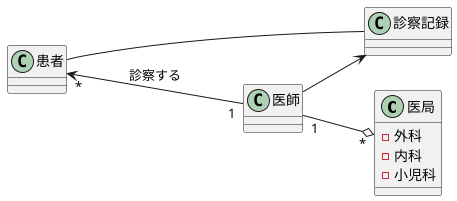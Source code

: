 @startuml
left to right direction
class 医局{
    - 外科
    - 内科
    - 小児科
}
class 患者{
}
class 診察記録{
}
class 医師{
}
医師-->診察記録
患者--診察記録
医師 "1" --o "*" 医局
医師 "1" --up-> "*" 患者:診察する
@enduml